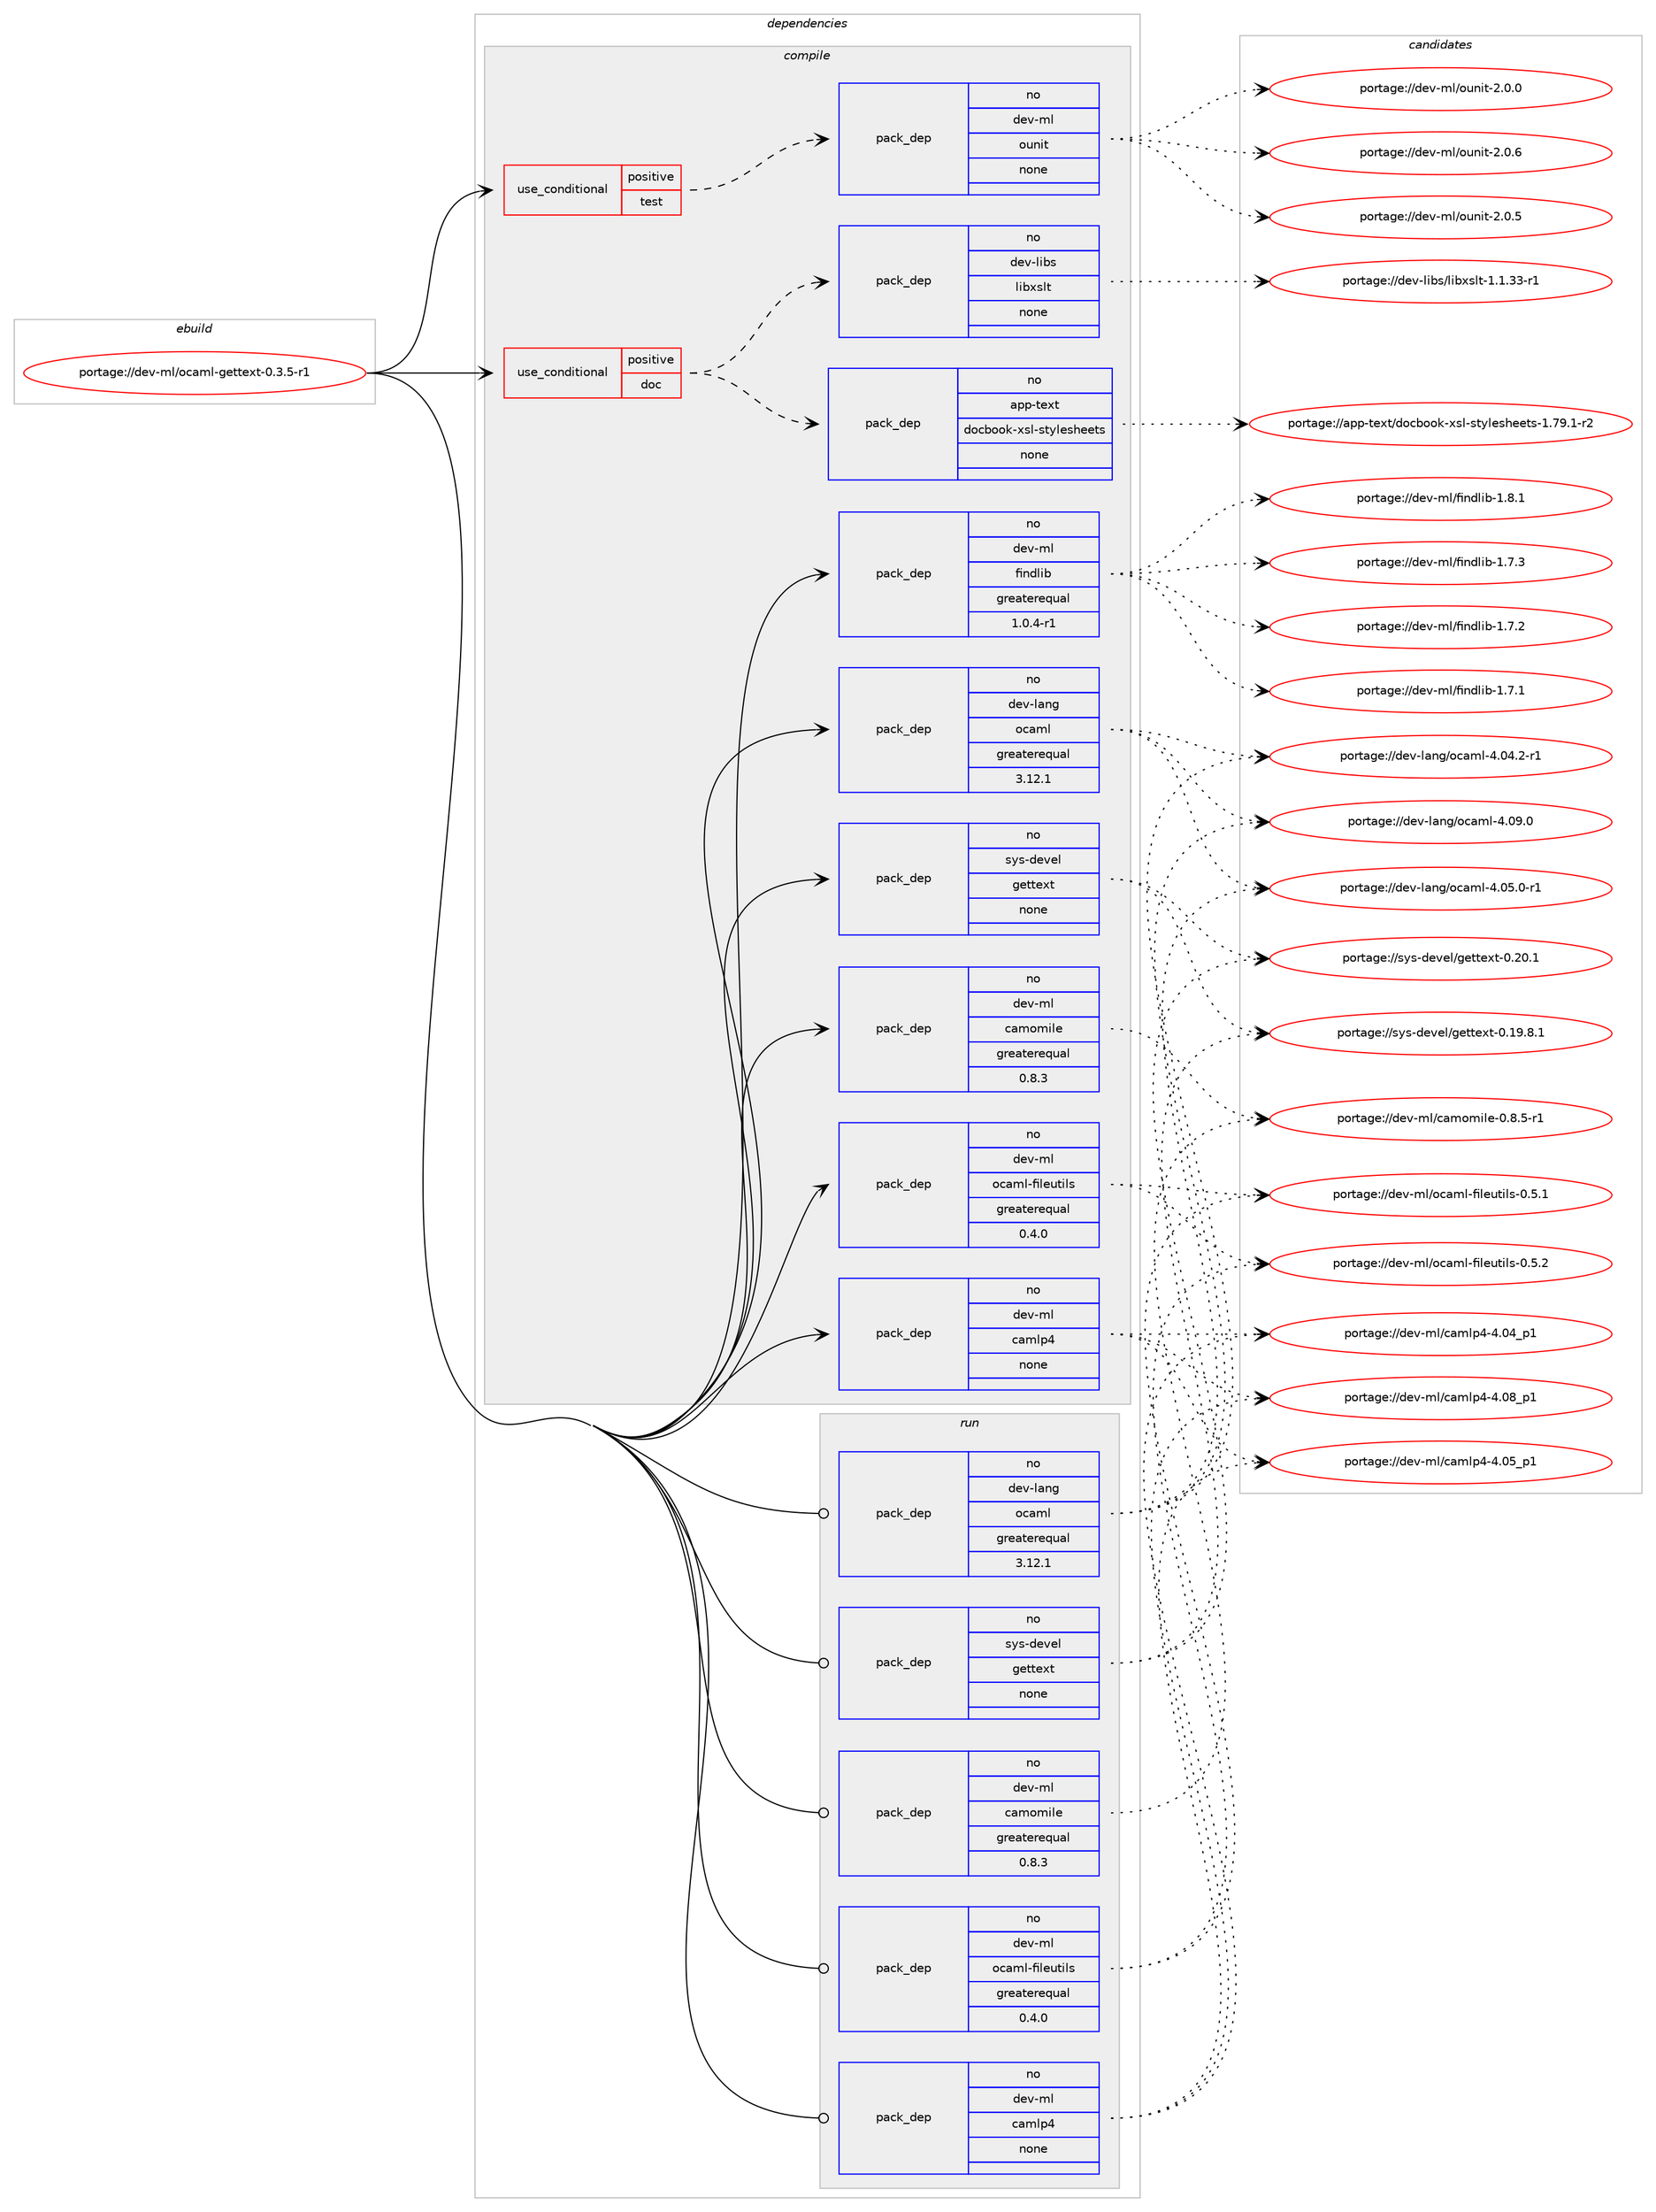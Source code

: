 digraph prolog {

# *************
# Graph options
# *************

newrank=true;
concentrate=true;
compound=true;
graph [rankdir=LR,fontname=Helvetica,fontsize=10,ranksep=1.5];#, ranksep=2.5, nodesep=0.2];
edge  [arrowhead=vee];
node  [fontname=Helvetica,fontsize=10];

# **********
# The ebuild
# **********

subgraph cluster_leftcol {
color=gray;
rank=same;
label=<<i>ebuild</i>>;
id [label="portage://dev-ml/ocaml-gettext-0.3.5-r1", color=red, width=4, href="../dev-ml/ocaml-gettext-0.3.5-r1.svg"];
}

# ****************
# The dependencies
# ****************

subgraph cluster_midcol {
color=gray;
label=<<i>dependencies</i>>;
subgraph cluster_compile {
fillcolor="#eeeeee";
style=filled;
label=<<i>compile</i>>;
subgraph cond122872 {
dependency502728 [label=<<TABLE BORDER="0" CELLBORDER="1" CELLSPACING="0" CELLPADDING="4"><TR><TD ROWSPAN="3" CELLPADDING="10">use_conditional</TD></TR><TR><TD>positive</TD></TR><TR><TD>doc</TD></TR></TABLE>>, shape=none, color=red];
subgraph pack374743 {
dependency502729 [label=<<TABLE BORDER="0" CELLBORDER="1" CELLSPACING="0" CELLPADDING="4" WIDTH="220"><TR><TD ROWSPAN="6" CELLPADDING="30">pack_dep</TD></TR><TR><TD WIDTH="110">no</TD></TR><TR><TD>app-text</TD></TR><TR><TD>docbook-xsl-stylesheets</TD></TR><TR><TD>none</TD></TR><TR><TD></TD></TR></TABLE>>, shape=none, color=blue];
}
dependency502728:e -> dependency502729:w [weight=20,style="dashed",arrowhead="vee"];
subgraph pack374744 {
dependency502730 [label=<<TABLE BORDER="0" CELLBORDER="1" CELLSPACING="0" CELLPADDING="4" WIDTH="220"><TR><TD ROWSPAN="6" CELLPADDING="30">pack_dep</TD></TR><TR><TD WIDTH="110">no</TD></TR><TR><TD>dev-libs</TD></TR><TR><TD>libxslt</TD></TR><TR><TD>none</TD></TR><TR><TD></TD></TR></TABLE>>, shape=none, color=blue];
}
dependency502728:e -> dependency502730:w [weight=20,style="dashed",arrowhead="vee"];
}
id:e -> dependency502728:w [weight=20,style="solid",arrowhead="vee"];
subgraph cond122873 {
dependency502731 [label=<<TABLE BORDER="0" CELLBORDER="1" CELLSPACING="0" CELLPADDING="4"><TR><TD ROWSPAN="3" CELLPADDING="10">use_conditional</TD></TR><TR><TD>positive</TD></TR><TR><TD>test</TD></TR></TABLE>>, shape=none, color=red];
subgraph pack374745 {
dependency502732 [label=<<TABLE BORDER="0" CELLBORDER="1" CELLSPACING="0" CELLPADDING="4" WIDTH="220"><TR><TD ROWSPAN="6" CELLPADDING="30">pack_dep</TD></TR><TR><TD WIDTH="110">no</TD></TR><TR><TD>dev-ml</TD></TR><TR><TD>ounit</TD></TR><TR><TD>none</TD></TR><TR><TD></TD></TR></TABLE>>, shape=none, color=blue];
}
dependency502731:e -> dependency502732:w [weight=20,style="dashed",arrowhead="vee"];
}
id:e -> dependency502731:w [weight=20,style="solid",arrowhead="vee"];
subgraph pack374746 {
dependency502733 [label=<<TABLE BORDER="0" CELLBORDER="1" CELLSPACING="0" CELLPADDING="4" WIDTH="220"><TR><TD ROWSPAN="6" CELLPADDING="30">pack_dep</TD></TR><TR><TD WIDTH="110">no</TD></TR><TR><TD>dev-lang</TD></TR><TR><TD>ocaml</TD></TR><TR><TD>greaterequal</TD></TR><TR><TD>3.12.1</TD></TR></TABLE>>, shape=none, color=blue];
}
id:e -> dependency502733:w [weight=20,style="solid",arrowhead="vee"];
subgraph pack374747 {
dependency502734 [label=<<TABLE BORDER="0" CELLBORDER="1" CELLSPACING="0" CELLPADDING="4" WIDTH="220"><TR><TD ROWSPAN="6" CELLPADDING="30">pack_dep</TD></TR><TR><TD WIDTH="110">no</TD></TR><TR><TD>dev-ml</TD></TR><TR><TD>camlp4</TD></TR><TR><TD>none</TD></TR><TR><TD></TD></TR></TABLE>>, shape=none, color=blue];
}
id:e -> dependency502734:w [weight=20,style="solid",arrowhead="vee"];
subgraph pack374748 {
dependency502735 [label=<<TABLE BORDER="0" CELLBORDER="1" CELLSPACING="0" CELLPADDING="4" WIDTH="220"><TR><TD ROWSPAN="6" CELLPADDING="30">pack_dep</TD></TR><TR><TD WIDTH="110">no</TD></TR><TR><TD>dev-ml</TD></TR><TR><TD>camomile</TD></TR><TR><TD>greaterequal</TD></TR><TR><TD>0.8.3</TD></TR></TABLE>>, shape=none, color=blue];
}
id:e -> dependency502735:w [weight=20,style="solid",arrowhead="vee"];
subgraph pack374749 {
dependency502736 [label=<<TABLE BORDER="0" CELLBORDER="1" CELLSPACING="0" CELLPADDING="4" WIDTH="220"><TR><TD ROWSPAN="6" CELLPADDING="30">pack_dep</TD></TR><TR><TD WIDTH="110">no</TD></TR><TR><TD>dev-ml</TD></TR><TR><TD>findlib</TD></TR><TR><TD>greaterequal</TD></TR><TR><TD>1.0.4-r1</TD></TR></TABLE>>, shape=none, color=blue];
}
id:e -> dependency502736:w [weight=20,style="solid",arrowhead="vee"];
subgraph pack374750 {
dependency502737 [label=<<TABLE BORDER="0" CELLBORDER="1" CELLSPACING="0" CELLPADDING="4" WIDTH="220"><TR><TD ROWSPAN="6" CELLPADDING="30">pack_dep</TD></TR><TR><TD WIDTH="110">no</TD></TR><TR><TD>dev-ml</TD></TR><TR><TD>ocaml-fileutils</TD></TR><TR><TD>greaterequal</TD></TR><TR><TD>0.4.0</TD></TR></TABLE>>, shape=none, color=blue];
}
id:e -> dependency502737:w [weight=20,style="solid",arrowhead="vee"];
subgraph pack374751 {
dependency502738 [label=<<TABLE BORDER="0" CELLBORDER="1" CELLSPACING="0" CELLPADDING="4" WIDTH="220"><TR><TD ROWSPAN="6" CELLPADDING="30">pack_dep</TD></TR><TR><TD WIDTH="110">no</TD></TR><TR><TD>sys-devel</TD></TR><TR><TD>gettext</TD></TR><TR><TD>none</TD></TR><TR><TD></TD></TR></TABLE>>, shape=none, color=blue];
}
id:e -> dependency502738:w [weight=20,style="solid",arrowhead="vee"];
}
subgraph cluster_compileandrun {
fillcolor="#eeeeee";
style=filled;
label=<<i>compile and run</i>>;
}
subgraph cluster_run {
fillcolor="#eeeeee";
style=filled;
label=<<i>run</i>>;
subgraph pack374752 {
dependency502739 [label=<<TABLE BORDER="0" CELLBORDER="1" CELLSPACING="0" CELLPADDING="4" WIDTH="220"><TR><TD ROWSPAN="6" CELLPADDING="30">pack_dep</TD></TR><TR><TD WIDTH="110">no</TD></TR><TR><TD>dev-lang</TD></TR><TR><TD>ocaml</TD></TR><TR><TD>greaterequal</TD></TR><TR><TD>3.12.1</TD></TR></TABLE>>, shape=none, color=blue];
}
id:e -> dependency502739:w [weight=20,style="solid",arrowhead="odot"];
subgraph pack374753 {
dependency502740 [label=<<TABLE BORDER="0" CELLBORDER="1" CELLSPACING="0" CELLPADDING="4" WIDTH="220"><TR><TD ROWSPAN="6" CELLPADDING="30">pack_dep</TD></TR><TR><TD WIDTH="110">no</TD></TR><TR><TD>dev-ml</TD></TR><TR><TD>camlp4</TD></TR><TR><TD>none</TD></TR><TR><TD></TD></TR></TABLE>>, shape=none, color=blue];
}
id:e -> dependency502740:w [weight=20,style="solid",arrowhead="odot"];
subgraph pack374754 {
dependency502741 [label=<<TABLE BORDER="0" CELLBORDER="1" CELLSPACING="0" CELLPADDING="4" WIDTH="220"><TR><TD ROWSPAN="6" CELLPADDING="30">pack_dep</TD></TR><TR><TD WIDTH="110">no</TD></TR><TR><TD>dev-ml</TD></TR><TR><TD>camomile</TD></TR><TR><TD>greaterequal</TD></TR><TR><TD>0.8.3</TD></TR></TABLE>>, shape=none, color=blue];
}
id:e -> dependency502741:w [weight=20,style="solid",arrowhead="odot"];
subgraph pack374755 {
dependency502742 [label=<<TABLE BORDER="0" CELLBORDER="1" CELLSPACING="0" CELLPADDING="4" WIDTH="220"><TR><TD ROWSPAN="6" CELLPADDING="30">pack_dep</TD></TR><TR><TD WIDTH="110">no</TD></TR><TR><TD>dev-ml</TD></TR><TR><TD>ocaml-fileutils</TD></TR><TR><TD>greaterequal</TD></TR><TR><TD>0.4.0</TD></TR></TABLE>>, shape=none, color=blue];
}
id:e -> dependency502742:w [weight=20,style="solid",arrowhead="odot"];
subgraph pack374756 {
dependency502743 [label=<<TABLE BORDER="0" CELLBORDER="1" CELLSPACING="0" CELLPADDING="4" WIDTH="220"><TR><TD ROWSPAN="6" CELLPADDING="30">pack_dep</TD></TR><TR><TD WIDTH="110">no</TD></TR><TR><TD>sys-devel</TD></TR><TR><TD>gettext</TD></TR><TR><TD>none</TD></TR><TR><TD></TD></TR></TABLE>>, shape=none, color=blue];
}
id:e -> dependency502743:w [weight=20,style="solid",arrowhead="odot"];
}
}

# **************
# The candidates
# **************

subgraph cluster_choices {
rank=same;
color=gray;
label=<<i>candidates</i>>;

subgraph choice374743 {
color=black;
nodesep=1;
choice97112112451161011201164710011199981111111074512011510845115116121108101115104101101116115454946555746494511450 [label="portage://app-text/docbook-xsl-stylesheets-1.79.1-r2", color=red, width=4,href="../app-text/docbook-xsl-stylesheets-1.79.1-r2.svg"];
dependency502729:e -> choice97112112451161011201164710011199981111111074512011510845115116121108101115104101101116115454946555746494511450:w [style=dotted,weight="100"];
}
subgraph choice374744 {
color=black;
nodesep=1;
choice10010111845108105981154710810598120115108116454946494651514511449 [label="portage://dev-libs/libxslt-1.1.33-r1", color=red, width=4,href="../dev-libs/libxslt-1.1.33-r1.svg"];
dependency502730:e -> choice10010111845108105981154710810598120115108116454946494651514511449:w [style=dotted,weight="100"];
}
subgraph choice374745 {
color=black;
nodesep=1;
choice1001011184510910847111117110105116455046484654 [label="portage://dev-ml/ounit-2.0.6", color=red, width=4,href="../dev-ml/ounit-2.0.6.svg"];
choice1001011184510910847111117110105116455046484653 [label="portage://dev-ml/ounit-2.0.5", color=red, width=4,href="../dev-ml/ounit-2.0.5.svg"];
choice1001011184510910847111117110105116455046484648 [label="portage://dev-ml/ounit-2.0.0", color=red, width=4,href="../dev-ml/ounit-2.0.0.svg"];
dependency502732:e -> choice1001011184510910847111117110105116455046484654:w [style=dotted,weight="100"];
dependency502732:e -> choice1001011184510910847111117110105116455046484653:w [style=dotted,weight="100"];
dependency502732:e -> choice1001011184510910847111117110105116455046484648:w [style=dotted,weight="100"];
}
subgraph choice374746 {
color=black;
nodesep=1;
choice100101118451089711010347111999710910845524648574648 [label="portage://dev-lang/ocaml-4.09.0", color=red, width=4,href="../dev-lang/ocaml-4.09.0.svg"];
choice1001011184510897110103471119997109108455246485346484511449 [label="portage://dev-lang/ocaml-4.05.0-r1", color=red, width=4,href="../dev-lang/ocaml-4.05.0-r1.svg"];
choice1001011184510897110103471119997109108455246485246504511449 [label="portage://dev-lang/ocaml-4.04.2-r1", color=red, width=4,href="../dev-lang/ocaml-4.04.2-r1.svg"];
dependency502733:e -> choice100101118451089711010347111999710910845524648574648:w [style=dotted,weight="100"];
dependency502733:e -> choice1001011184510897110103471119997109108455246485346484511449:w [style=dotted,weight="100"];
dependency502733:e -> choice1001011184510897110103471119997109108455246485246504511449:w [style=dotted,weight="100"];
}
subgraph choice374747 {
color=black;
nodesep=1;
choice100101118451091084799971091081125245524648569511249 [label="portage://dev-ml/camlp4-4.08_p1", color=red, width=4,href="../dev-ml/camlp4-4.08_p1.svg"];
choice100101118451091084799971091081125245524648539511249 [label="portage://dev-ml/camlp4-4.05_p1", color=red, width=4,href="../dev-ml/camlp4-4.05_p1.svg"];
choice100101118451091084799971091081125245524648529511249 [label="portage://dev-ml/camlp4-4.04_p1", color=red, width=4,href="../dev-ml/camlp4-4.04_p1.svg"];
dependency502734:e -> choice100101118451091084799971091081125245524648569511249:w [style=dotted,weight="100"];
dependency502734:e -> choice100101118451091084799971091081125245524648539511249:w [style=dotted,weight="100"];
dependency502734:e -> choice100101118451091084799971091081125245524648529511249:w [style=dotted,weight="100"];
}
subgraph choice374748 {
color=black;
nodesep=1;
choice100101118451091084799971091111091051081014548465646534511449 [label="portage://dev-ml/camomile-0.8.5-r1", color=red, width=4,href="../dev-ml/camomile-0.8.5-r1.svg"];
dependency502735:e -> choice100101118451091084799971091111091051081014548465646534511449:w [style=dotted,weight="100"];
}
subgraph choice374749 {
color=black;
nodesep=1;
choice100101118451091084710210511010010810598454946564649 [label="portage://dev-ml/findlib-1.8.1", color=red, width=4,href="../dev-ml/findlib-1.8.1.svg"];
choice100101118451091084710210511010010810598454946554651 [label="portage://dev-ml/findlib-1.7.3", color=red, width=4,href="../dev-ml/findlib-1.7.3.svg"];
choice100101118451091084710210511010010810598454946554650 [label="portage://dev-ml/findlib-1.7.2", color=red, width=4,href="../dev-ml/findlib-1.7.2.svg"];
choice100101118451091084710210511010010810598454946554649 [label="portage://dev-ml/findlib-1.7.1", color=red, width=4,href="../dev-ml/findlib-1.7.1.svg"];
dependency502736:e -> choice100101118451091084710210511010010810598454946564649:w [style=dotted,weight="100"];
dependency502736:e -> choice100101118451091084710210511010010810598454946554651:w [style=dotted,weight="100"];
dependency502736:e -> choice100101118451091084710210511010010810598454946554650:w [style=dotted,weight="100"];
dependency502736:e -> choice100101118451091084710210511010010810598454946554649:w [style=dotted,weight="100"];
}
subgraph choice374750 {
color=black;
nodesep=1;
choice1001011184510910847111999710910845102105108101117116105108115454846534650 [label="portage://dev-ml/ocaml-fileutils-0.5.2", color=red, width=4,href="../dev-ml/ocaml-fileutils-0.5.2.svg"];
choice1001011184510910847111999710910845102105108101117116105108115454846534649 [label="portage://dev-ml/ocaml-fileutils-0.5.1", color=red, width=4,href="../dev-ml/ocaml-fileutils-0.5.1.svg"];
dependency502737:e -> choice1001011184510910847111999710910845102105108101117116105108115454846534650:w [style=dotted,weight="100"];
dependency502737:e -> choice1001011184510910847111999710910845102105108101117116105108115454846534649:w [style=dotted,weight="100"];
}
subgraph choice374751 {
color=black;
nodesep=1;
choice115121115451001011181011084710310111611610112011645484650484649 [label="portage://sys-devel/gettext-0.20.1", color=red, width=4,href="../sys-devel/gettext-0.20.1.svg"];
choice1151211154510010111810110847103101116116101120116454846495746564649 [label="portage://sys-devel/gettext-0.19.8.1", color=red, width=4,href="../sys-devel/gettext-0.19.8.1.svg"];
dependency502738:e -> choice115121115451001011181011084710310111611610112011645484650484649:w [style=dotted,weight="100"];
dependency502738:e -> choice1151211154510010111810110847103101116116101120116454846495746564649:w [style=dotted,weight="100"];
}
subgraph choice374752 {
color=black;
nodesep=1;
choice100101118451089711010347111999710910845524648574648 [label="portage://dev-lang/ocaml-4.09.0", color=red, width=4,href="../dev-lang/ocaml-4.09.0.svg"];
choice1001011184510897110103471119997109108455246485346484511449 [label="portage://dev-lang/ocaml-4.05.0-r1", color=red, width=4,href="../dev-lang/ocaml-4.05.0-r1.svg"];
choice1001011184510897110103471119997109108455246485246504511449 [label="portage://dev-lang/ocaml-4.04.2-r1", color=red, width=4,href="../dev-lang/ocaml-4.04.2-r1.svg"];
dependency502739:e -> choice100101118451089711010347111999710910845524648574648:w [style=dotted,weight="100"];
dependency502739:e -> choice1001011184510897110103471119997109108455246485346484511449:w [style=dotted,weight="100"];
dependency502739:e -> choice1001011184510897110103471119997109108455246485246504511449:w [style=dotted,weight="100"];
}
subgraph choice374753 {
color=black;
nodesep=1;
choice100101118451091084799971091081125245524648569511249 [label="portage://dev-ml/camlp4-4.08_p1", color=red, width=4,href="../dev-ml/camlp4-4.08_p1.svg"];
choice100101118451091084799971091081125245524648539511249 [label="portage://dev-ml/camlp4-4.05_p1", color=red, width=4,href="../dev-ml/camlp4-4.05_p1.svg"];
choice100101118451091084799971091081125245524648529511249 [label="portage://dev-ml/camlp4-4.04_p1", color=red, width=4,href="../dev-ml/camlp4-4.04_p1.svg"];
dependency502740:e -> choice100101118451091084799971091081125245524648569511249:w [style=dotted,weight="100"];
dependency502740:e -> choice100101118451091084799971091081125245524648539511249:w [style=dotted,weight="100"];
dependency502740:e -> choice100101118451091084799971091081125245524648529511249:w [style=dotted,weight="100"];
}
subgraph choice374754 {
color=black;
nodesep=1;
choice100101118451091084799971091111091051081014548465646534511449 [label="portage://dev-ml/camomile-0.8.5-r1", color=red, width=4,href="../dev-ml/camomile-0.8.5-r1.svg"];
dependency502741:e -> choice100101118451091084799971091111091051081014548465646534511449:w [style=dotted,weight="100"];
}
subgraph choice374755 {
color=black;
nodesep=1;
choice1001011184510910847111999710910845102105108101117116105108115454846534650 [label="portage://dev-ml/ocaml-fileutils-0.5.2", color=red, width=4,href="../dev-ml/ocaml-fileutils-0.5.2.svg"];
choice1001011184510910847111999710910845102105108101117116105108115454846534649 [label="portage://dev-ml/ocaml-fileutils-0.5.1", color=red, width=4,href="../dev-ml/ocaml-fileutils-0.5.1.svg"];
dependency502742:e -> choice1001011184510910847111999710910845102105108101117116105108115454846534650:w [style=dotted,weight="100"];
dependency502742:e -> choice1001011184510910847111999710910845102105108101117116105108115454846534649:w [style=dotted,weight="100"];
}
subgraph choice374756 {
color=black;
nodesep=1;
choice115121115451001011181011084710310111611610112011645484650484649 [label="portage://sys-devel/gettext-0.20.1", color=red, width=4,href="../sys-devel/gettext-0.20.1.svg"];
choice1151211154510010111810110847103101116116101120116454846495746564649 [label="portage://sys-devel/gettext-0.19.8.1", color=red, width=4,href="../sys-devel/gettext-0.19.8.1.svg"];
dependency502743:e -> choice115121115451001011181011084710310111611610112011645484650484649:w [style=dotted,weight="100"];
dependency502743:e -> choice1151211154510010111810110847103101116116101120116454846495746564649:w [style=dotted,weight="100"];
}
}

}
